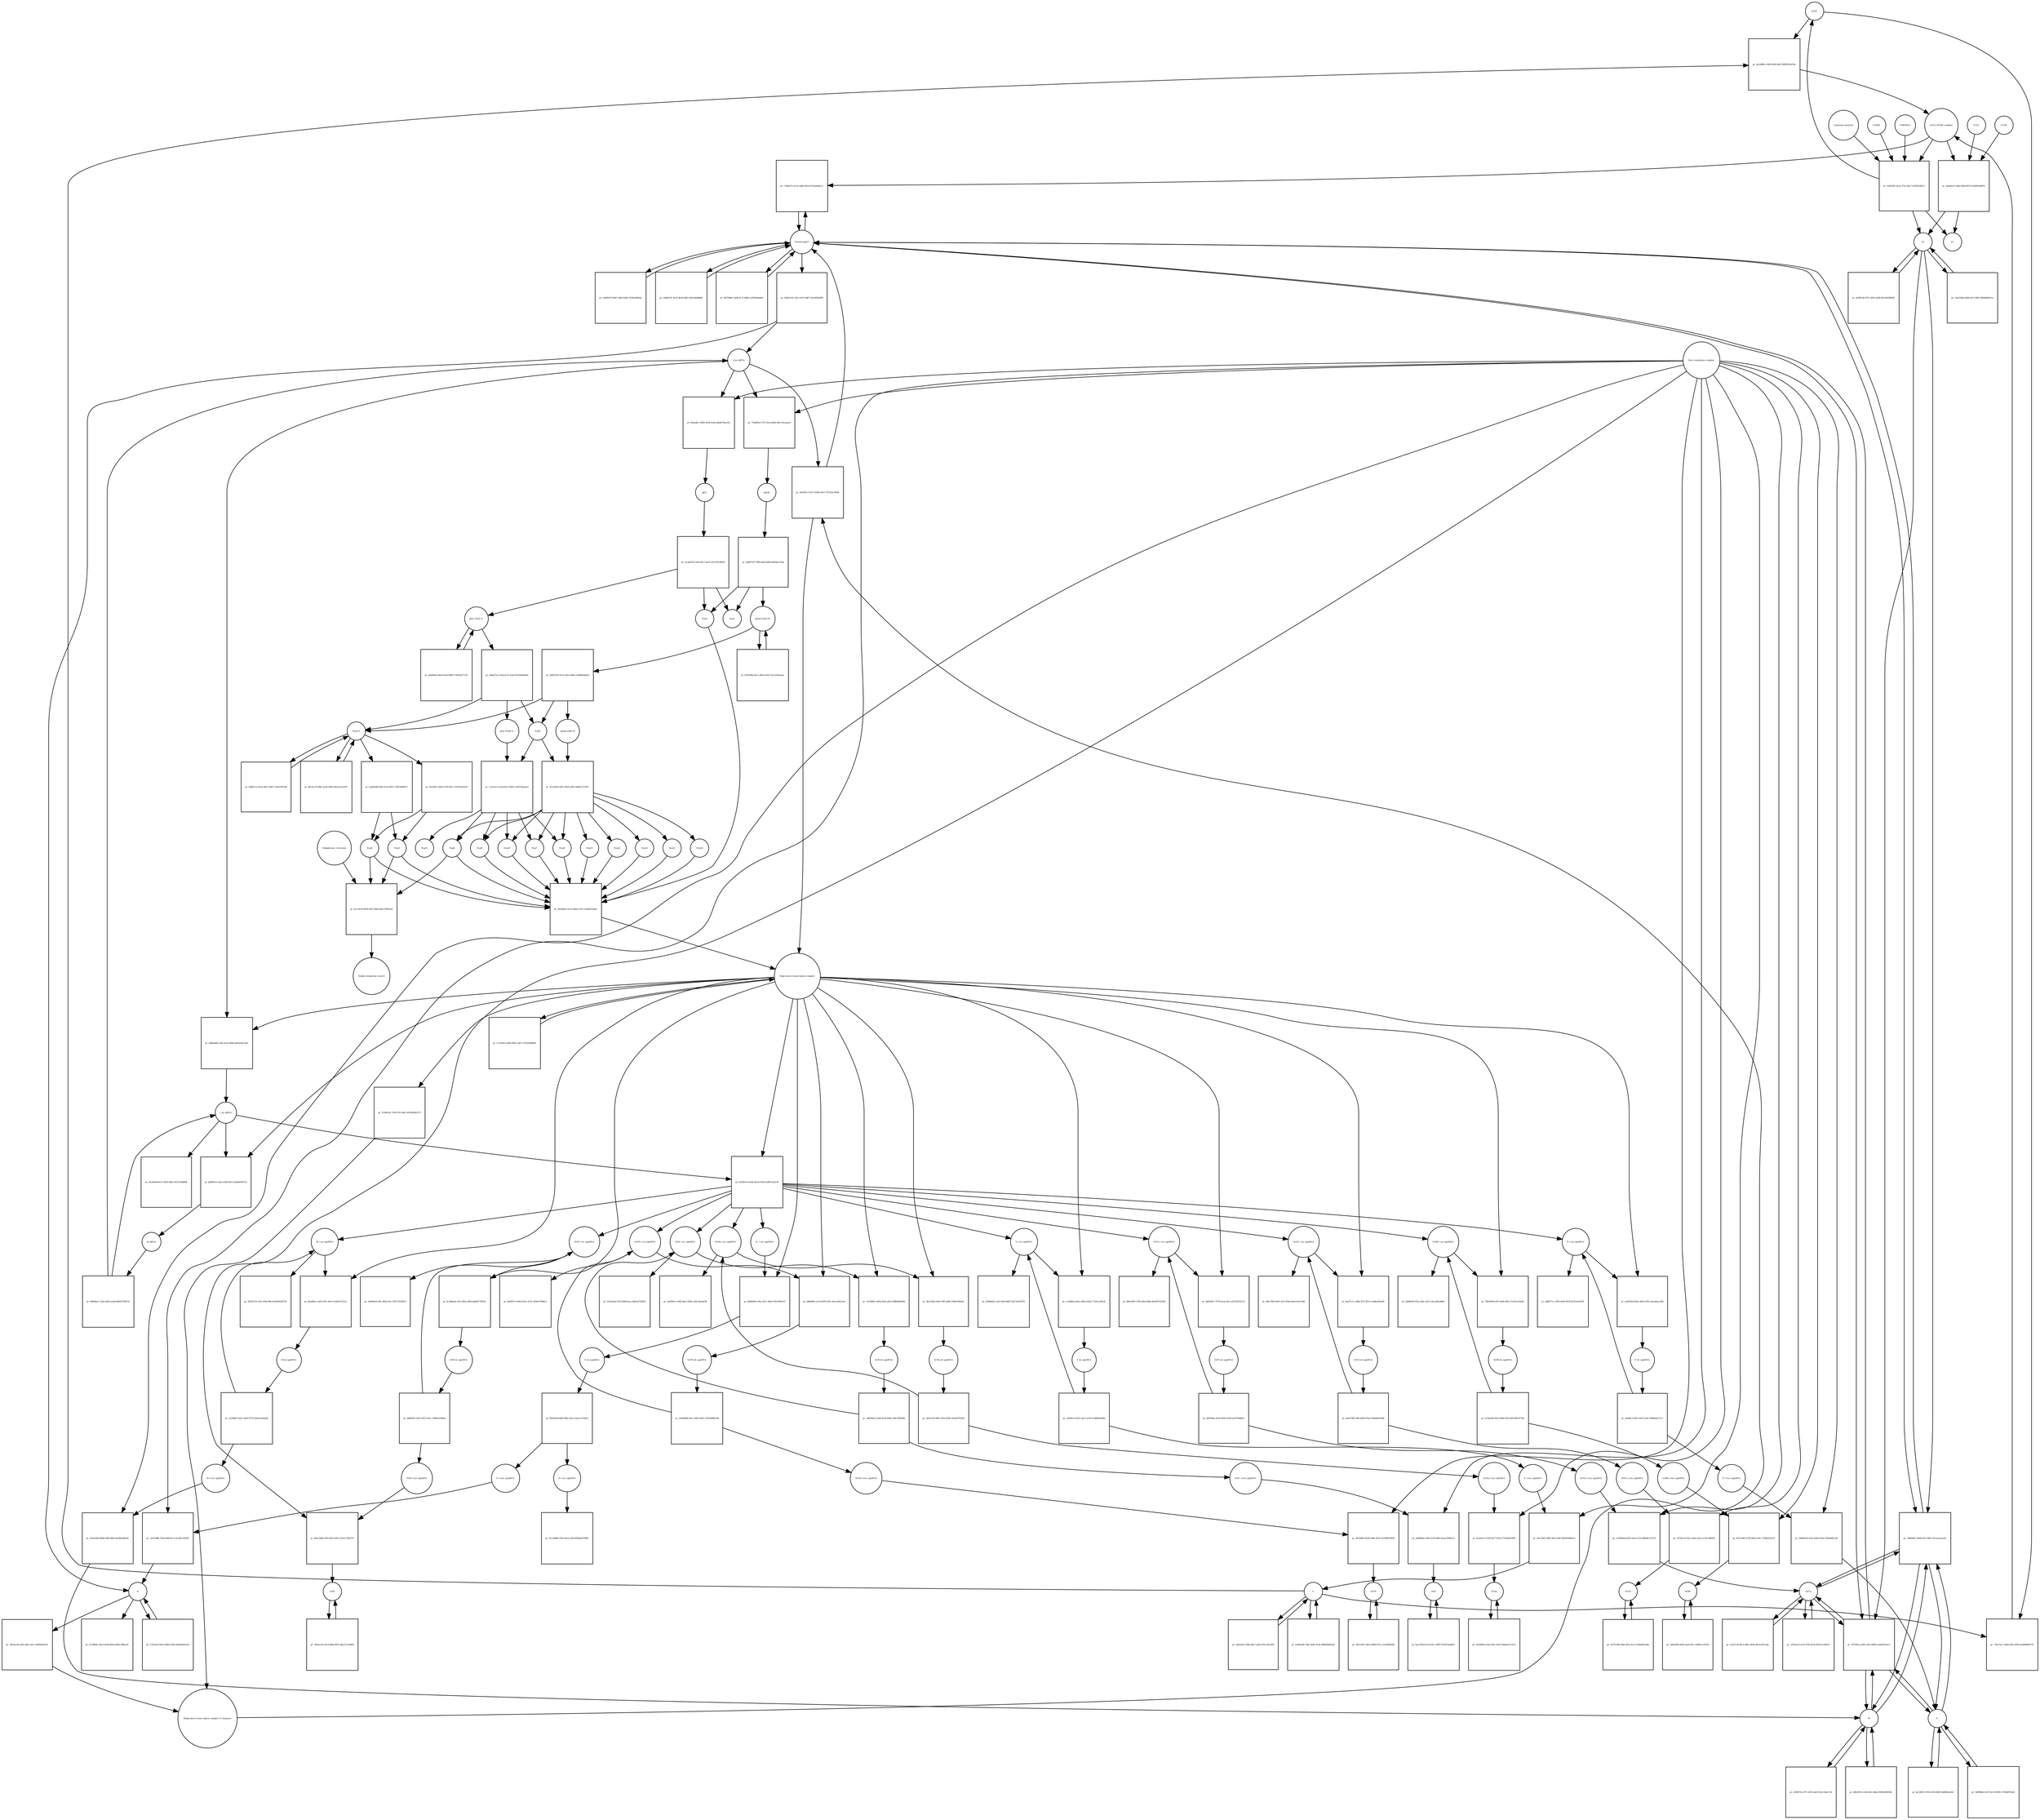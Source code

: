 strict digraph  {
ACE2 [annotation="", bipartite=0, cls=macromolecule, fontsize=4, label=ACE2, shape=circle];
"pr_a4c648bc-e56d-4e90-be62-0fb9051a435a" [annotation="", bipartite=1, cls=process, fontsize=4, label="pr_a4c648bc-e56d-4e90-be62-0fb9051a435a", shape=square];
"ACE2_SPIKE complex" [annotation="", bipartite=0, cls=complex, fontsize=4, label="ACE2_SPIKE complex", shape=circle];
S [annotation=urn_miriam_uniprot_P0DTC2, bipartite=0, cls=macromolecule, fontsize=4, label=S, shape=circle];
Nucleocapsid [annotation="urn_miriam_obo.go_GO%3A0019013", bipartite=0, cls=complex, fontsize=4, label=Nucleocapsid, shape=circle];
"pr_c7bd637e-01ee-44d0-9b34-0332a0edfce1" [annotation="", bipartite=1, cls=process, fontsize=4, label="pr_c7bd637e-01ee-44d0-9b34-0332a0edfce1", shape=square];
"pr_abaaba1f-1dd0-4546-8f39-52308169d878" [annotation="", bipartite=1, cls=process, fontsize=4, label="pr_abaaba1f-1dd0-4546-8f39-52308169d878", shape=square];
S2 [annotation=urn_miriam_interpro_IPR002552, bipartite=0, cls=macromolecule, fontsize=4, label=S2, shape=circle];
CTSB [annotation="", bipartite=0, cls=macromolecule, fontsize=4, label=CTSB, shape=circle];
CTSL [annotation="", bipartite=0, cls=macromolecule, fontsize=4, label=CTSL, shape=circle];
S1 [annotation=urn_miriam_interpro_IPR002551, bipartite=0, cls=macromolecule, fontsize=4, label=S1, shape=circle];
"pr_75ae7ea7-5dbd-4542-9f96-d24d08d00570" [annotation="", bipartite=1, cls=process, fontsize=4, label="pr_75ae7ea7-5dbd-4542-9f96-d24d08d00570", shape=square];
"pr_7d7594c2-a602-44c0-8685-efefd67dcdc5" [annotation="", bipartite=1, cls=process, fontsize=4, label="pr_7d7594c2-a602-44c0-8685-efefd67dcdc5", shape=square];
E [annotation=urn_miriam_uniprot_P0DTC4, bipartite=0, cls=macromolecule, fontsize=4, label=E, shape=circle];
M [annotation=urn_miriam_uniprot_P0DTC5, bipartite=0, cls=macromolecule, fontsize=4, label=M, shape=circle];
Orf7a [annotation=urn_miriam_uniprot_P0DTC7, bipartite=0, cls=macromolecule, fontsize=4, label=Orf7a, shape=circle];
"pr_93bb7c65-105c-4141-8d67-2efcd85fa8f8" [annotation="", bipartite=1, cls=process, fontsize=4, label="pr_93bb7c65-105c-4141-8d67-2efcd85fa8f8", shape=square];
"(+)ss gRNA" [annotation=urn_miriam_refseq_NC_045512, bipartite=0, cls="nucleic acid feature", fontsize=4, label="(+)ss gRNA", shape=circle];
N [annotation=urn_miriam_uniprot_P0DTC9, bipartite=0, cls="macromolecule multimer", fontsize=4, label=N, shape=circle];
"pr_2e8d5473-84d7-4d26-82d0-7af3bc6fb44e" [annotation="", bipartite=1, cls=process, fontsize=4, label="pr_2e8d5473-84d7-4d26-82d0-7af3bc6fb44e", shape=square];
"pr_146ab742-5e55-4b19-bd81-8d3cbde8fddd" [annotation="", bipartite=1, cls=process, fontsize=4, label="pr_146ab742-5e55-4b19-bd81-8d3cbde8fddd", shape=square];
"pr_ec509941-6dc3-4928-8fd4-a844c394bce8" [annotation="", bipartite=1, cls=process, fontsize=4, label="pr_ec509941-6dc3-4928-8fd4-a844c394bce8", shape=square];
"pr_e7fe2dc0-fdc6-49d9-a7b8-da9a8a90023d" [annotation="", bipartite=1, cls=process, fontsize=4, label="pr_e7fe2dc0-fdc6-49d9-a7b8-da9a8a90023d", shape=square];
"N (+)ss sgmRNA" [annotation=urn_miriam_ncbigene_43740575, bipartite=0, cls="nucleic acid feature", fontsize=4, label="N (+)ss sgmRNA", shape=circle];
"pr_51610d8b-763d-4d68-8cc4-ae50fc335b3f" [annotation="", bipartite=1, cls=process, fontsize=4, label="pr_51610d8b-763d-4d68-8cc4-ae50fc335b3f", shape=square];
"Host translation complex" [annotation="urn_miriam_obo.go_GO%3A0070992", bipartite=0, cls=complex, fontsize=4, label="Host translation complex", shape=circle];
"pr_6972048c-3a00-4c72-98bd-c43f5d9a9a89" [annotation="", bipartite=1, cls=process, fontsize=4, label="pr_6972048c-3a00-4c72-98bd-c43f5d9a9a89", shape=square];
"pr_63d55f67-9a1e-47ac-8bc7-fe95f52df5c2" [annotation="", bipartite=1, cls=process, fontsize=4, label="pr_63d55f67-9a1e-47ac-8bc7-fe95f52df5c2", shape=square];
FURIN [annotation="", bipartite=0, cls=macromolecule, fontsize=4, label=FURIN, shape=circle];
TMPRSS2 [annotation="", bipartite=0, cls=macromolecule, fontsize=4, label=TMPRSS2, shape=circle];
"Camostat mesylate" [annotation="urn_miriam_pubchem.compound_2536", bipartite=0, cls="simple chemical", fontsize=4, label="Camostat mesylate", shape=circle];
"pr_e3ea56da-6846-4a72-8f01-8bf4bbf93e1a" [annotation="", bipartite=1, cls=process, fontsize=4, label="pr_e3ea56da-6846-4a72-8f01-8bf4bbf93e1a", shape=square];
"Replication transcription complex_N oligomer" [annotation="", bipartite=0, cls=complex, fontsize=4, label="Replication transcription complex_N oligomer", shape=circle];
"pr_2bd781c5-6137-4d26-9a15-787532e16fd9" [annotation="", bipartite=1, cls=process, fontsize=4, label="pr_2bd781c5-6137-4d26-9a15-787532e16fd9", shape=square];
"Replication transcription complex" [annotation="", bipartite=0, cls=complex, fontsize=4, label="Replication transcription complex", shape=circle];
"pr_74a08467-449d-451f-9b67-92ca2caaca62" [annotation="", bipartite=1, cls=process, fontsize=4, label="pr_74a08467-449d-451f-9b67-92ca2caaca62", shape=square];
"pr_6ef98744-875c-4001-b3d9-82c5b92809f2" [annotation="", bipartite=1, cls=process, fontsize=4, label="pr_6ef98744-875c-4001-b3d9-82c5b92809f2", shape=square];
"pp1a Nsp3-11" [annotation=urn_miriam_uniprot_P0DTC1, bipartite=0, cls=macromolecule, fontsize=4, label="pp1a Nsp3-11", shape=circle];
"pr_eded27a5-232d-4c53-a5be-f0144ef0d5bd" [annotation="", bipartite=1, cls=process, fontsize=4, label="pr_eded27a5-232d-4c53-a5be-f0144ef0d5bd", shape=square];
"pp1a Nsp6-11" [annotation=urn_miriam_uniprot_P0DTC1, bipartite=0, cls=macromolecule, fontsize=4, label="pp1a Nsp6-11", shape=circle];
"Nsp3-4" [annotation="urn_miriam_ncbiprotein_YP_009725299|urn_miriam_ncbiprotein_YP_009725300", bipartite=0, cls=macromolecule, fontsize=4, label="Nsp3-4", shape=circle];
Nsp5 [annotation=urn_miriam_ncbiprotein_YP_009725301, bipartite=0, cls="macromolecule multimer", fontsize=4, label=Nsp5, shape=circle];
"Endoplasmic reticulum" [annotation="urn_miriam_obo.go_GO%3A0005783", bipartite=0, cls=complex, fontsize=4, label="Endoplasmic reticulum", shape=circle];
"pr_dccc927b-8976-4037-8824-d81c10f0f1a6" [annotation="", bipartite=1, cls=process, fontsize=4, label="pr_dccc927b-8976-4037-8824-d81c10f0f1a6", shape=square];
"Double-membrane vesicle" [annotation="urn_miriam_obo.go_GO%3A0039718", bipartite=0, cls=complex, fontsize=4, label="Double-membrane vesicle", shape=circle];
Nsp4 [annotation=urn_miriam_ncbiprotein_YP_009725300, bipartite=0, cls=macromolecule, fontsize=4, label=Nsp4, shape=circle];
Nsp3 [annotation=urn_miriam_ncbiprotein_YP_009725299, bipartite=0, cls=macromolecule, fontsize=4, label=Nsp3, shape=circle];
Nsp6 [annotation=urn_miriam_ncbiprotein_YP_009725302, bipartite=0, cls=macromolecule, fontsize=4, label=Nsp6, shape=circle];
"pr_6ebf9beb-5be6-4256-8480-718d1bb77c58" [annotation="", bipartite=1, cls=process, fontsize=4, label="pr_6ebf9beb-5be6-4256-8480-718d1bb77c58", shape=square];
"pr_b28fe1ce-6ea9-4b27-80d7-12fa07f9220f" [annotation="", bipartite=1, cls=process, fontsize=4, label="pr_b28fe1ce-6ea9-4b27-80d7-12fa07f9220f", shape=square];
"pp1ab Nsp3-16" [annotation=urn_miriam_uniprot_P0DTD1, bipartite=0, cls=macromolecule, fontsize=4, label="pp1ab Nsp3-16", shape=circle];
"pr_f010ed9a-63c1-4d24-a019-7aec218aeaae" [annotation="", bipartite=1, cls=process, fontsize=4, label="pr_f010ed9a-63c1-4d24-a019-7aec218aeaae", shape=square];
"pr_568527b3-4110-4a9c-b460-ec9b60a8ab52" [annotation="", bipartite=1, cls=process, fontsize=4, label="pr_568527b3-4110-4a9c-b460-ec9b60a8ab52", shape=square];
"pp1ab nsp6-16" [annotation=urn_miriam_uniprot_P0DTD1, bipartite=0, cls=macromolecule, fontsize=4, label="pp1ab nsp6-16", shape=circle];
"pr_ef38076c-d77c-4552-adc9-f2ec18afc7a4" [annotation="", bipartite=1, cls=process, fontsize=4, label="pr_ef38076c-d77c-4552-adc9-f2ec18afc7a4", shape=square];
"pr_6a128f31-0f18-4c84-848f-b5b868ecbfef" [annotation="", bipartite=1, cls=process, fontsize=4, label="pr_6a128f31-0f18-4c84-848f-b5b868ecbfef", shape=square];
"pr_0cd61d4b-78d2-4d43-9c2b-6996d5df59a8" [annotation="", bipartite=1, cls=process, fontsize=4, label="pr_0cd61d4b-78d2-4d43-9c2b-6996d5df59a8", shape=square];
"pr_d6fe387e-e1df-442c-be8e-0089c689309e" [annotation="", bipartite=1, cls=process, fontsize=4, label="pr_d6fe387e-e1df-442c-be8e-0089c689309e", shape=square];
"pr_3b9988cd-3a79-4c29-9659-c795dd979afb" [annotation="", bipartite=1, cls=process, fontsize=4, label="pr_3b9988cd-3a79-4c29-9659-c795dd979afb", shape=square];
"pr_e44eb2a1-f06d-4be7-a2ba-f61e21bc2f9f" [annotation="", bipartite=1, cls=process, fontsize=4, label="pr_e44eb2a1-f06d-4be7-a2ba-f61e21bc2f9f", shape=square];
"pr_cfa51c2b-0b23-46bc-9626-68a3c3f5c3be" [annotation="", bipartite=1, cls=process, fontsize=4, label="pr_cfa51c2b-0b23-46bc-9626-68a3c3f5c3be", shape=square];
Orf6 [annotation=urn_miriam_uniprot_P0DTC6, bipartite=0, cls=macromolecule, fontsize=4, label=Orf6, shape=circle];
"pr_bac55954-0c16-40cc-8997-f52287abd8cd" [annotation="", bipartite=1, cls=process, fontsize=4, label="pr_bac55954-0c16-40cc-8997-f52287abd8cd", shape=square];
Orf3a [annotation=urn_miriam_uniprot_P0DTC3, bipartite=0, cls=macromolecule, fontsize=4, label=Orf3a, shape=circle];
"pr_a6358f6e-82d3-435c-90c9-9a6daae7e3c0" [annotation="", bipartite=1, cls=process, fontsize=4, label="pr_a6358f6e-82d3-435c-90c9-9a6daae7e3c0", shape=square];
Orf8 [annotation=urn_miriam_uniprot_P0DTC8, bipartite=0, cls=macromolecule, fontsize=4, label=Orf8, shape=circle];
"pr_304ae310-20c4-468d-887e-dba227e29404" [annotation="", bipartite=1, cls=process, fontsize=4, label="pr_304ae310-20c4-468d-887e-dba227e29404", shape=square];
Orf9b [annotation=urn_miriam_uniprot_P0DTD2, bipartite=0, cls=macromolecule, fontsize=4, label=Orf9b, shape=circle];
"pr_58fa2d04-b0d2-4a50-8fcc-efdb411c6766" [annotation="", bipartite=1, cls=process, fontsize=4, label="pr_58fa2d04-b0d2-4a50-8fcc-efdb411c6766", shape=square];
Orf14 [annotation=urn_miriam_uniprot_P0DTD3, bipartite=0, cls=macromolecule, fontsize=4, label=Orf14, shape=circle];
"pr_e075136b-5dda-45b1-8c1f-c664a8f1fdda" [annotation="", bipartite=1, cls=process, fontsize=4, label="pr_e075136b-5dda-45b1-8c1f-c664a8f1fdda", shape=square];
Orf7b [annotation=urn_miriam_uniprot_P0DTD8, bipartite=0, cls=macromolecule, fontsize=4, label=Orf7b, shape=circle];
"pr_2b67a097-3b52-4988-973e-13e3fbfb3f68" [annotation="", bipartite=1, cls=process, fontsize=4, label="pr_2b67a097-3b52-4988-973e-13e3fbfb3f68", shape=square];
"pr_c47bc4c6-2e19-476f-8ec8-9616c5c0467e" [annotation="", bipartite=1, cls=process, fontsize=4, label="pr_c47bc4c6-2e19-476f-8ec8-9616c5c0467e", shape=square];
"M (+)ss sgmRNA" [annotation="", bipartite=0, cls="nucleic acid feature", fontsize=4, label="M (+)ss sgmRNA", shape=circle];
"pr_0a5e026b-d89b-4994-8f6e-beafbebd616e" [annotation="", bipartite=1, cls=process, fontsize=4, label="pr_0a5e026b-d89b-4994-8f6e-beafbebd616e", shape=square];
"E (+)ss sgmRNA" [annotation="", bipartite=0, cls="nucleic acid feature", fontsize=4, label="E (+)ss sgmRNA", shape=circle];
"pr_34466529-253e-42d4-b14a-51bfd40fecd9" [annotation="", bipartite=1, cls=process, fontsize=4, label="pr_34466529-253e-42d4-b14a-51bfd40fecd9", shape=square];
"S (+)ss sgmRNA" [annotation="", bipartite=0, cls="nucleic acid feature", fontsize=4, label="S (+)ss sgmRNA", shape=circle];
"pr_14e7a801-4f96-4fa5-b3df-490383d9de7a" [annotation="", bipartite=1, cls=process, fontsize=4, label="pr_14e7a801-4f96-4fa5-b3df-490383d9de7a", shape=square];
"Orf7a (+)ss sgmRNA" [annotation="", bipartite=0, cls="nucleic acid feature", fontsize=4, label="Orf7a (+)ss sgmRNA", shape=circle];
"pr_cd786484-bd7b-4cb4-a7a2-b869bc1e5270" [annotation="", bipartite=1, cls=process, fontsize=4, label="pr_cd786484-bd7b-4cb4-a7a2-b869bc1e5270", shape=square];
"Orf6  (+)ss sgmRNA" [annotation="", bipartite=0, cls="nucleic acid feature", fontsize=4, label="Orf6  (+)ss sgmRNA", shape=circle];
"pr_adbd84ae-af9e-415f-bdd5-9caa1290bc32" [annotation="", bipartite=1, cls=process, fontsize=4, label="pr_adbd84ae-af9e-415f-bdd5-9caa1290bc32", shape=square];
"Orf3a (+)ss sgmRNA" [annotation="", bipartite=0, cls="nucleic acid feature", fontsize=4, label="Orf3a (+)ss sgmRNA", shape=circle];
"pr_4cae61c2-f169-43c7-9432-57292e85294f" [annotation="", bipartite=1, cls=process, fontsize=4, label="pr_4cae61c2-f169-43c7-9432-57292e85294f", shape=square];
"Orf8 (+)ss sgmRNA" [annotation="", bipartite=0, cls="nucleic acid feature", fontsize=4, label="Orf8 (+)ss sgmRNA", shape=circle];
"pr_80ac34b8-2f34-4b32-b952-23eac728c674" [annotation="", bipartite=1, cls=process, fontsize=4, label="pr_80ac34b8-2f34-4b32-b952-23eac728c674", shape=square];
"Orf9b (+)ss sgmRNA" [annotation="", bipartite=0, cls="nucleic acid feature", fontsize=4, label="Orf9b (+)ss sgmRNA", shape=circle];
"pr_f0121d85-5239-406a-b18c-7238efa3f123" [annotation="", bipartite=1, cls=process, fontsize=4, label="pr_f0121d85-5239-406a-b18c-7238efa3f123", shape=square];
"Orf14 (+)ss sgmRNA" [annotation="", bipartite=0, cls="nucleic acid feature", fontsize=4, label="Orf14 (+)ss sgmRNA", shape=circle];
"pr_c879ec43-83cc-4afa-aa3a-a135c54ff0dc" [annotation="", bipartite=1, cls=process, fontsize=4, label="pr_c879ec43-83cc-4afa-aa3a-a135c54ff0dc", shape=square];
"Orf7b (+)ss sgmRNA" [annotation="", bipartite=0, cls="nucleic acid feature", fontsize=4, label="Orf7b (+)ss sgmRNA", shape=circle];
"pr_d4c40fb3-6436-4d8a-9c9f-3e258091093b" [annotation="", bipartite=1, cls=process, fontsize=4, label="pr_d4c40fb3-6436-4d8a-9c9f-3e258091093b", shape=square];
"(-)ss gRNA" [annotation=urn_miriam_refseq_NC_045512, bipartite=0, cls="nucleic acid feature", fontsize=4, label="(-)ss gRNA", shape=circle];
"pr_eb14b56d-fe37-4620-84bc-f01227bd840f" [annotation="", bipartite=1, cls=process, fontsize=4, label="pr_eb14b56d-fe37-4620-84bc-f01227bd840f", shape=square];
"pr_3be3ecd2-a93e-4dfc-bafc-25849fa6b76c" [annotation="", bipartite=1, cls=process, fontsize=4, label="pr_3be3ecd2-a93e-4dfc-bafc-25849fa6b76c", shape=square];
"pr_04bbadbb-e3de-4c6e-80b0-4b5fb3ba7420" [annotation="", bipartite=1, cls=process, fontsize=4, label="pr_04bbadbb-e3de-4c6e-80b0-4b5fb3ba7420", shape=square];
"M (-)ss sgmRNA" [annotation=urn_miriam_ncbigene_43740571, bipartite=0, cls="nucleic acid feature", fontsize=4, label="M (-)ss sgmRNA", shape=circle];
"pr_2b539729-7a53-45bf-88cd-05645b2f6759" [annotation="", bipartite=1, cls=process, fontsize=4, label="pr_2b539729-7a53-45bf-88cd-05645b2f6759", shape=square];
"E (-)ss sgmRNA" [annotation=urn_miriam_ncbigene_43740570, bipartite=0, cls="nucleic acid feature", fontsize=4, label="E (-)ss sgmRNA", shape=circle];
"pr_0d9677cc-5560-4ed0-997b-9f147eee852f" [annotation="", bipartite=1, cls=process, fontsize=4, label="pr_0d9677cc-5560-4ed0-997b-9f147eee852f", shape=square];
"S (-)ss sgmRNA" [annotation="", bipartite=0, cls="nucleic acid feature", fontsize=4, label="S (-)ss sgmRNA", shape=circle];
"pr_b398b45d-14e3-41b0-b867-4a572fe93705" [annotation="", bipartite=1, cls=process, fontsize=4, label="pr_b398b45d-14e3-41b0-b867-4a572fe93705", shape=square];
"Orf7a (-)ss sgmRNA" [annotation="", bipartite=0, cls="nucleic acid feature", fontsize=4, label="Orf7a (-)ss sgmRNA", shape=circle];
"pr_8f6ce805-27fb-49a0-b6d0-45e087525f38" [annotation="", bipartite=1, cls=process, fontsize=4, label="pr_8f6ce805-27fb-49a0-b6d0-45e087525f38", shape=square];
"Orf6 (-)ss sgmRNA" [annotation="", bipartite=0, cls="nucleic acid feature", fontsize=4, label="Orf6 (-)ss sgmRNA", shape=circle];
"pr_552a0aed-f259-4368-bacc-df4cb3754925" [annotation="", bipartite=1, cls=process, fontsize=4, label="pr_552a0aed-f259-4368-bacc-df4cb3754925", shape=square];
"Orf3a (-)ss sgmRNA" [annotation="", bipartite=0, cls="nucleic acid feature", fontsize=4, label="Orf3a (-)ss sgmRNA", shape=circle];
"pr_2ad9941c-0369-4bc2-838a-33dc1be6e038" [annotation="", bipartite=1, cls=process, fontsize=4, label="pr_2ad9941c-0369-4bc2-838a-33dc1be6e038", shape=square];
"Orf8 (-)ss sgmRNA" [annotation="", bipartite=0, cls="nucleic acid feature", fontsize=4, label="Orf8 (-)ss sgmRNA", shape=circle];
"pr_2af958e4-5f0c-4826-93cc-ff9175534613" [annotation="", bipartite=1, cls=process, fontsize=4, label="pr_2af958e4-5f0c-4826-93cc-ff9175534613", shape=square];
"Orf9b (-)ss sgmRNA" [annotation="", bipartite=0, cls="nucleic acid feature", fontsize=4, label="Orf9b (-)ss sgmRNA", shape=circle];
"pr_b3fd9e9f-015a-43bc-ab23-3dca28e2968e" [annotation="", bipartite=1, cls=process, fontsize=4, label="pr_b3fd9e9f-015a-43bc-ab23-3dca28e2968e", shape=square];
"Orf14 (-)ss sgmRNA" [annotation="", bipartite=0, cls="nucleic acid feature", fontsize=4, label="Orf14 (-)ss sgmRNA", shape=circle];
"pr_fd4c78b2-8e81-4e7f-954d-b6c61e35c9d0" [annotation="", bipartite=1, cls=process, fontsize=4, label="pr_fd4c78b2-8e81-4e7f-954d-b6c61e35c9d0", shape=square];
"Orf7b (-)ss sgmRNA" [annotation="", bipartite=0, cls="nucleic acid feature", fontsize=4, label="Orf7b (-)ss sgmRNA", shape=circle];
"pr_b02987c3-98c8-47ac-b7d1-4f30c979b4c9" [annotation="", bipartite=1, cls=process, fontsize=4, label="pr_b02987c3-98c8-47ac-b7d1-4f30c979b4c9", shape=square];
"pr_bb496313-2faa-4228-8231-62a40ef5f7e3" [annotation="", bipartite=1, cls=process, fontsize=4, label="pr_bb496313-2faa-4228-8231-62a40ef5f7e3", shape=square];
"ds gRNA" [annotation=urn_miriam_refseq_NC_045512, bipartite=0, cls="nucleic acid feature", fontsize=4, label="ds gRNA", shape=circle];
"pr_d6a409cc-0ef3-497c-b9c9-e395ef7d3115" [annotation="", bipartite=1, cls=process, fontsize=4, label="pr_d6a409cc-0ef3-497c-b9c9-e395ef7d3115", shape=square];
"M ds sgmRNA" [annotation="", bipartite=0, cls="nucleic acid feature", fontsize=4, label="M ds sgmRNA", shape=circle];
"pr_e42932b4-f62e-4d3f-a292-eeacd6accfdd" [annotation="", bipartite=1, cls=process, fontsize=4, label="pr_e42932b4-f62e-4d3f-a292-eeacd6accfdd", shape=square];
"E ds sgmRNA" [annotation="", bipartite=0, cls="nucleic acid feature", fontsize=4, label="E ds sgmRNA", shape=circle];
"pr_cc64462a-b4ce-4b55-b3a9-772efcc0022b" [annotation="", bipartite=1, cls=process, fontsize=4, label="pr_cc64462a-b4ce-4b55-b3a9-772efcc0022b", shape=square];
"S ds sgmRNA" [annotation="", bipartite=0, cls="nucleic acid feature", fontsize=4, label="S ds sgmRNA", shape=circle];
"pr_d66298c7-977b-4c4c-bfc2-d110347f2e7b" [annotation="", bipartite=1, cls=process, fontsize=4, label="pr_d66298c7-977b-4c4c-bfc2-d110347f2e7b", shape=square];
"Orf7a ds sgmRNA" [annotation="", bipartite=0, cls="nucleic acid feature", fontsize=4, label="Orf7a ds sgmRNA", shape=circle];
"pr_7a19899c-4d2b-443a-afb5-f5dfb4948384" [annotation="", bipartite=1, cls=process, fontsize=4, label="pr_7a19899c-4d2b-443a-afb5-f5dfb4948384", shape=square];
"Orf6 ds sgmRNA" [annotation="", bipartite=0, cls="nucleic acid feature", fontsize=4, label="Orf6 ds sgmRNA", shape=circle];
"pr_9b5142b2-b4a5-4fff-a096-5596cfd56d1c" [annotation="", bipartite=1, cls=process, fontsize=4, label="pr_9b5142b2-b4a5-4fff-a096-5596cfd56d1c", shape=square];
"Orf3a ds sgmRNA" [annotation="", bipartite=0, cls="nucleic acid feature", fontsize=4, label="Orf3a ds sgmRNA", shape=circle];
"pr_bc34be6b-c051-482a-88e9-bbd0677bf34c" [annotation="", bipartite=1, cls=process, fontsize=4, label="pr_bc34be6b-c051-482a-88e9-bbd0677bf34c", shape=square];
"Orf8 ds sgmRNA" [annotation="", bipartite=0, cls="nucleic acid feature", fontsize=4, label="Orf8 ds sgmRNA", shape=circle];
"pr_7902d549-ef01-40eb-8423-7e267a165af6" [annotation="", bipartite=1, cls=process, fontsize=4, label="pr_7902d549-ef01-40eb-8423-7e267a165af6", shape=square];
"Orf9b ds sgmRNA" [annotation="", bipartite=0, cls="nucleic acid feature", fontsize=4, label="Orf9b ds sgmRNA", shape=circle];
"pr_4ea57c1c-c884-47f1-8f7a-ce0d6e29e434" [annotation="", bipartite=1, cls=process, fontsize=4, label="pr_4ea57c1c-c884-47f1-8f7a-ce0d6e29e434", shape=square];
"Orf14 ds sgmRNA" [annotation="", bipartite=0, cls="nucleic acid feature", fontsize=4, label="Orf14 ds sgmRNA", shape=circle];
"pr_68bf89fa-a119-4d78-b10c-a61cebf2c43e" [annotation="", bipartite=1, cls=process, fontsize=4, label="pr_68bf89fa-a119-4d78-b10c-a61cebf2c43e", shape=square];
"Orf7b ds sgmRNA" [annotation="", bipartite=0, cls="nucleic acid feature", fontsize=4, label="Orf7b ds sgmRNA", shape=circle];
"pr_68698ae1-1da0-4d03-aa4d-fd465079927d" [annotation="", bipartite=1, cls=process, fontsize=4, label="pr_68698ae1-1da0-4d03-aa4d-fd465079927d", shape=square];
"pr_ce569b57-b5e7-402f-8770-22dc3a160a00" [annotation="", bipartite=1, cls=process, fontsize=4, label="pr_ce569b57-b5e7-402f-8770-22dc3a160a00", shape=square];
"pr_2fa0ffc3-0611-41f5-ae91-94909a6c711c" [annotation="", bipartite=1, cls=process, fontsize=4, label="pr_2fa0ffc3-0611-41f5-ae91-94909a6c711c", shape=square];
"pr_25d3fa7e-b215-4a31-b7e6-5cdbfb9a82fb" [annotation="", bipartite=1, cls=process, fontsize=4, label="pr_25d3fa7e-b215-4a31-b7e6-5cdbfb9a82fb", shape=square];
"pr_94f769ee-dc28-4920-9cdf-fe20379bfd1e" [annotation="", bipartite=1, cls=process, fontsize=4, label="pr_94f769ee-dc28-4920-9cdf-fe20379bfd1e", shape=square];
"pr_34820263-c0ab-4a34-8366-344cf7bf5f8d" [annotation="", bipartite=1, cls=process, fontsize=4, label="pr_34820263-c0ab-4a34-8366-344cf7bf5f8d", shape=square];
"pr_5d12a703-4f01-410e-bf38-7fed5d72b303" [annotation="", bipartite=1, cls=process, fontsize=4, label="pr_5d12a703-4f01-410e-bf38-7fed5d72b303", shape=square];
"pr_5ddf2f91-54d7-4972-93ec-79982cb38fab" [annotation="", bipartite=1, cls=process, fontsize=4, label="pr_5ddf2f91-54d7-4972-93ec-79982cb38fab", shape=square];
"pr_e72da3db-90cf-49d0-95c8-4451665377b4" [annotation="", bipartite=1, cls=process, fontsize=4, label="pr_e72da3db-90cf-49d0-95c8-4451665377b4", shape=square];
"pr_6a927df0-1df4-4930-87a4-29a9a661fd6b" [annotation="", bipartite=1, cls=process, fontsize=4, label="pr_6a927df0-1df4-4930-87a4-29a9a661fd6b", shape=square];
"pr_25dd5bb8-61ec-4491-bb35-74525090b198" [annotation="", bipartite=1, cls=process, fontsize=4, label="pr_25dd5bb8-61ec-4491-bb35-74525090b198", shape=square];
"N  (-)ss sgmRNA" [annotation=urn_miriam_ncbigene_43740575, bipartite=0, cls="nucleic acid feature", fontsize=4, label="N  (-)ss sgmRNA", shape=circle];
"pr_b684bf2b-c60c-4311-94e0-243cf9f6cf57" [annotation="", bipartite=1, cls=process, fontsize=4, label="pr_b684bf2b-c60c-4311-94e0-243cf9f6cf57", shape=square];
"N ds sgmRNA" [annotation="", bipartite=0, cls="nucleic acid feature", fontsize=4, label="N ds sgmRNA", shape=circle];
"pr_863822fd-6bf0-482e-9a51-ebec21155fa2" [annotation="", bipartite=1, cls=process, fontsize=4, label="pr_863822fd-6bf0-482e-9a51-ebec21155fa2", shape=square];
"N (-)ss sgmRNA" [annotation="", bipartite=0, cls="nucleic acid feature", fontsize=4, label="N (-)ss sgmRNA", shape=circle];
pp1ab [annotation=urn_miriam_uniprot_P0DTD1, bipartite=0, cls=macromolecule, fontsize=4, label=pp1ab, shape=circle];
"pr_d4d07d7f-7989-4d2d-bfd8-0affaba2744a" [annotation="", bipartite=1, cls=process, fontsize=4, label="pr_d4d07d7f-7989-4d2d-bfd8-0affaba2744a", shape=square];
Nsp2 [annotation=urn_miriam_ncbiprotein_YP_009725298, bipartite=0, cls=macromolecule, fontsize=4, label=Nsp2, shape=circle];
Nsp1 [annotation=urn_miriam_ncbiprotein_YP_009725297, bipartite=0, cls=macromolecule, fontsize=4, label=Nsp1, shape=circle];
pp1a [annotation=urn_miriam_uniprot_P0DTC1, bipartite=0, cls=macromolecule, fontsize=4, label=pp1a, shape=circle];
"pr_bc4a8194-1b54-44c7-ba52-252278c4d42d" [annotation="", bipartite=1, cls=process, fontsize=4, label="pr_bc4a8194-1b54-44c7-ba52-252278c4d42d", shape=square];
"pr_6bcfac35-99bc-4e36-8180-d42212e22597" [annotation="", bipartite=1, cls=process, fontsize=4, label="pr_6bcfac35-99bc-4e36-8180-d42212e22597", shape=square];
"pr_e2a85568-92bf-4143-8915-745b7086f3c7" [annotation="", bipartite=1, cls=process, fontsize=4, label="pr_e2a85568-92bf-4143-8915-745b7086f3c7", shape=square];
"pr_f01d1f2c-6d2f-4759-93e1-57475e625e87" [annotation="", bipartite=1, cls=process, fontsize=4, label="pr_f01d1f2c-6d2f-4759-93e1-57475e625e87", shape=square];
"pr_1c2e51ce-4c44-4217-8459-c63972baaee5" [annotation="", bipartite=1, cls=process, fontsize=4, label="pr_1c2e51ce-4c44-4217-8459-c63972baaee5", shape=square];
Nsp7 [annotation=urn_miriam_ncbiprotein_YP_009725303, bipartite=0, cls=macromolecule, fontsize=4, label=Nsp7, shape=circle];
Nsp8 [annotation=urn_miriam_ncbiprotein_YP_009725304, bipartite=0, cls=macromolecule, fontsize=4, label=Nsp8, shape=circle];
Nsp9 [annotation=urn_miriam_ncbiprotein_YP_009725305, bipartite=0, cls=macromolecule, fontsize=4, label=Nsp9, shape=circle];
Nsp10 [annotation=urn_miriam_ncbiprotein_YP_009725306, bipartite=0, cls=macromolecule, fontsize=4, label=Nsp10, shape=circle];
Nsp11 [annotation=urn_miriam_ncbiprotein_YP_009725312, bipartite=0, cls=macromolecule, fontsize=4, label=Nsp11, shape=circle];
"pr_911a9d7b-6fd1-4924-a583-5498e7a71497" [annotation="", bipartite=1, cls=process, fontsize=4, label="pr_911a9d7b-6fd1-4924-a583-5498e7a71497", shape=square];
Nsp13 [annotation=urn_miriam_ncbiprotein_YP_009725308, bipartite=0, cls=macromolecule, fontsize=4, label=Nsp13, shape=circle];
Nsp12 [annotation=urn_miriam_ncbiprotein_YP_009725307, bipartite=0, cls=macromolecule, fontsize=4, label=Nsp12, shape=circle];
Nsp16 [annotation=urn_miriam_ncbiprotein_YP_009725311, bipartite=0, cls=macromolecule, fontsize=4, label=Nsp16, shape=circle];
Nsp15 [annotation=urn_miriam_ncbiprotein_YP_009725310, bipartite=0, cls=macromolecule, fontsize=4, label=Nsp15, shape=circle];
Nsp14 [annotation=urn_miriam_ncbiprotein_YP_009725309, bipartite=0, cls=macromolecule, fontsize=4, label=Nsp14, shape=circle];
"pr_36166b13-6cc0-4fdb-a378-c25ab851a005" [annotation="", bipartite=1, cls=process, fontsize=4, label="pr_36166b13-6cc0-4fdb-a378-c25ab851a005", shape=square];
"pr_83eadfa1-985b-4558-9cbb-44ad07dea192" [annotation="", bipartite=1, cls=process, fontsize=4, label="pr_83eadfa1-985b-4558-9cbb-44ad07dea192", shape=square];
"pr_72048f5a-5707-41af-b83d-48ce70caaae4" [annotation="", bipartite=1, cls=process, fontsize=4, label="pr_72048f5a-5707-41af-b83d-48ce70caaae4", shape=square];
"pr_91c3d98b-3305-44ca-b256-863b0eb70fb8" [annotation="", bipartite=1, cls=process, fontsize=4, label="pr_91c3d98b-3305-44ca-b256-863b0eb70fb8", shape=square];
"pr_e714e913-be6b-4901-a4b7-c47d228d8f08" [annotation="", bipartite=1, cls=process, fontsize=4, label="pr_e714e913-be6b-4901-a4b7-c47d228d8f08", shape=square];
"pr_51fd61ed-71f9-4791-b061-d61645b0c973" [annotation="", bipartite=1, cls=process, fontsize=4, label="pr_51fd61ed-71f9-4791-b061-d61645b0c973", shape=square];
"pr_b350b7e5-be6e-43e4-9744-6c8f47a24239" [annotation="", bipartite=1, cls=process, fontsize=4, label="pr_b350b7e5-be6e-43e4-9744-6c8f47a24239", shape=square];
ACE2 -> "pr_a4c648bc-e56d-4e90-be62-0fb9051a435a"  [annotation="", interaction_type=consumption];
ACE2 -> "pr_75ae7ea7-5dbd-4542-9f96-d24d08d00570"  [annotation="", interaction_type=consumption];
"pr_a4c648bc-e56d-4e90-be62-0fb9051a435a" -> "ACE2_SPIKE complex"  [annotation="", interaction_type=production];
"ACE2_SPIKE complex" -> "pr_c7bd637e-01ee-44d0-9b34-0332a0edfce1"  [annotation="urn_miriam_pubmed_32142651|urn_miriam_pubmed_32094589|urn_miriam_taxonomy_2697049", interaction_type=stimulation];
"ACE2_SPIKE complex" -> "pr_abaaba1f-1dd0-4546-8f39-52308169d878"  [annotation="", interaction_type=consumption];
"ACE2_SPIKE complex" -> "pr_63d55f67-9a1e-47ac-8bc7-fe95f52df5c2"  [annotation="", interaction_type=consumption];
S -> "pr_a4c648bc-e56d-4e90-be62-0fb9051a435a"  [annotation="", interaction_type=consumption];
S -> "pr_75ae7ea7-5dbd-4542-9f96-d24d08d00570"  [annotation="", interaction_type=consumption];
S -> "pr_0cd61d4b-78d2-4d43-9c2b-6996d5df59a8"  [annotation="", interaction_type=consumption];
S -> "pr_e44eb2a1-f06d-4be7-a2ba-f61e21bc2f9f"  [annotation="", interaction_type=consumption];
Nucleocapsid -> "pr_c7bd637e-01ee-44d0-9b34-0332a0edfce1"  [annotation="", interaction_type=consumption];
Nucleocapsid -> "pr_7d7594c2-a602-44c0-8685-efefd67dcdc5"  [annotation="", interaction_type=consumption];
Nucleocapsid -> "pr_93bb7c65-105c-4141-8d67-2efcd85fa8f8"  [annotation="", interaction_type=consumption];
Nucleocapsid -> "pr_2e8d5473-84d7-4d26-82d0-7af3bc6fb44e"  [annotation="", interaction_type=consumption];
Nucleocapsid -> "pr_146ab742-5e55-4b19-bd81-8d3cbde8fddd"  [annotation="", interaction_type=consumption];
Nucleocapsid -> "pr_6972048c-3a00-4c72-98bd-c43f5d9a9a89"  [annotation="", interaction_type=consumption];
Nucleocapsid -> "pr_74a08467-449d-451f-9b67-92ca2caaca62"  [annotation="", interaction_type=consumption];
"pr_c7bd637e-01ee-44d0-9b34-0332a0edfce1" -> Nucleocapsid  [annotation="", interaction_type=production];
"pr_abaaba1f-1dd0-4546-8f39-52308169d878" -> S2  [annotation="", interaction_type=production];
"pr_abaaba1f-1dd0-4546-8f39-52308169d878" -> S1  [annotation="", interaction_type=production];
S2 -> "pr_7d7594c2-a602-44c0-8685-efefd67dcdc5"  [annotation="urn_miriam_pubmed_32142651|urn_miriam_pubmed_32094589|urn_miriam_pubmed_32047258|urn_miriam_taxonomy_2697049", interaction_type=stimulation];
S2 -> "pr_e3ea56da-6846-4a72-8f01-8bf4bbf93e1a"  [annotation="", interaction_type=consumption];
S2 -> "pr_74a08467-449d-451f-9b67-92ca2caaca62"  [annotation="urn_miriam_pubmed_32142651|urn_miriam_pubmed_32047258|urn_miriam_taxonomy_2697049", interaction_type=stimulation];
S2 -> "pr_6ef98744-875c-4001-b3d9-82c5b92809f2"  [annotation="", interaction_type=consumption];
CTSB -> "pr_abaaba1f-1dd0-4546-8f39-52308169d878"  [annotation="urn_miriam_pubmed_32142651|urn_miriam_taxonomy_2697049", interaction_type=catalysis];
CTSL -> "pr_abaaba1f-1dd0-4546-8f39-52308169d878"  [annotation="urn_miriam_pubmed_32142651|urn_miriam_taxonomy_2697049", interaction_type=catalysis];
"pr_75ae7ea7-5dbd-4542-9f96-d24d08d00570" -> "ACE2_SPIKE complex"  [annotation="", interaction_type=production];
"pr_7d7594c2-a602-44c0-8685-efefd67dcdc5" -> Nucleocapsid  [annotation="", interaction_type=production];
"pr_7d7594c2-a602-44c0-8685-efefd67dcdc5" -> E  [annotation="", interaction_type=production];
"pr_7d7594c2-a602-44c0-8685-efefd67dcdc5" -> M  [annotation="", interaction_type=production];
"pr_7d7594c2-a602-44c0-8685-efefd67dcdc5" -> Orf7a  [annotation="", interaction_type=production];
E -> "pr_7d7594c2-a602-44c0-8685-efefd67dcdc5"  [annotation="", interaction_type=consumption];
E -> "pr_74a08467-449d-451f-9b67-92ca2caaca62"  [annotation="", interaction_type=consumption];
E -> "pr_6a128f31-0f18-4c84-848f-b5b868ecbfef"  [annotation="", interaction_type=consumption];
E -> "pr_3b9988cd-3a79-4c29-9659-c795dd979afb"  [annotation="", interaction_type=consumption];
M -> "pr_7d7594c2-a602-44c0-8685-efefd67dcdc5"  [annotation="", interaction_type=consumption];
M -> "pr_74a08467-449d-451f-9b67-92ca2caaca62"  [annotation="", interaction_type=consumption];
M -> "pr_ef38076c-d77c-4552-adc9-f2ec18afc7a4"  [annotation="", interaction_type=consumption];
M -> "pr_d6fe387e-e1df-442c-be8e-0089c689309e"  [annotation="", interaction_type=consumption];
Orf7a -> "pr_7d7594c2-a602-44c0-8685-efefd67dcdc5"  [annotation="", interaction_type=consumption];
Orf7a -> "pr_74a08467-449d-451f-9b67-92ca2caaca62"  [annotation="", interaction_type=consumption];
Orf7a -> "pr_cfa51c2b-0b23-46bc-9626-68a3c3f5c3be"  [annotation="", interaction_type=consumption];
Orf7a -> "pr_c47bc4c6-2e19-476f-8ec8-9616c5c0467e"  [annotation="", interaction_type=consumption];
"pr_93bb7c65-105c-4141-8d67-2efcd85fa8f8" -> "(+)ss gRNA"  [annotation="", interaction_type=production];
"pr_93bb7c65-105c-4141-8d67-2efcd85fa8f8" -> N  [annotation="", interaction_type=production];
"(+)ss gRNA" -> "pr_2bd781c5-6137-4d26-9a15-787532e16fd9"  [annotation="", interaction_type=consumption];
"(+)ss gRNA" -> "pr_04bbadbb-e3de-4c6e-80b0-4b5fb3ba7420"  [annotation="", interaction_type=consumption];
"(+)ss gRNA" -> "pr_83eadfa1-985b-4558-9cbb-44ad07dea192"  [annotation="", interaction_type=consumption];
"(+)ss gRNA" -> "pr_72048f5a-5707-41af-b83d-48ce70caaae4"  [annotation="", interaction_type=consumption];
N -> "pr_ec509941-6dc3-4928-8fd4-a844c394bce8"  [annotation="", interaction_type=consumption];
N -> "pr_e7fe2dc0-fdc6-49d9-a7b8-da9a8a90023d"  [annotation="", interaction_type=consumption];
N -> "pr_3be3ecd2-a93e-4dfc-bafc-25849fa6b76c"  [annotation="", interaction_type=consumption];
"pr_2e8d5473-84d7-4d26-82d0-7af3bc6fb44e" -> Nucleocapsid  [annotation="", interaction_type=production];
"pr_146ab742-5e55-4b19-bd81-8d3cbde8fddd" -> Nucleocapsid  [annotation="", interaction_type=production];
"pr_e7fe2dc0-fdc6-49d9-a7b8-da9a8a90023d" -> N  [annotation="", interaction_type=production];
"N (+)ss sgmRNA" -> "pr_51610d8b-763d-4d68-8cc4-ae50fc335b3f"  [annotation="", interaction_type=consumption];
"pr_51610d8b-763d-4d68-8cc4-ae50fc335b3f" -> N  [annotation="", interaction_type=production];
"Host translation complex" -> "pr_51610d8b-763d-4d68-8cc4-ae50fc335b3f"  [annotation="", interaction_type="necessary stimulation"];
"Host translation complex" -> "pr_0a5e026b-d89b-4994-8f6e-beafbebd616e"  [annotation="urn_miriam_pubmed_31226023|urn_miriam_pubmed_27712623", interaction_type="necessary stimulation"];
"Host translation complex" -> "pr_34466529-253e-42d4-b14a-51bfd40fecd9"  [annotation="urn_miriam_pubmed_31226023|urn_miriam_pubmed_27712623", interaction_type="necessary stimulation"];
"Host translation complex" -> "pr_14e7a801-4f96-4fa5-b3df-490383d9de7a"  [annotation="urn_miriam_pubmed_31226023|urn_miriam_pubmed_27712623", interaction_type="necessary stimulation"];
"Host translation complex" -> "pr_cd786484-bd7b-4cb4-a7a2-b869bc1e5270"  [annotation="urn_miriam_pubmed_31226023|urn_miriam_pubmed_27712623", interaction_type="necessary stimulation"];
"Host translation complex" -> "pr_adbd84ae-af9e-415f-bdd5-9caa1290bc32"  [annotation="urn_miriam_pubmed_31226023|urn_miriam_pubmed_27712623", interaction_type="necessary stimulation"];
"Host translation complex" -> "pr_4cae61c2-f169-43c7-9432-57292e85294f"  [annotation="urn_miriam_pubmed_31226023|urn_miriam_pubmed_27712623", interaction_type="necessary stimulation"];
"Host translation complex" -> "pr_80ac34b8-2f34-4b32-b952-23eac728c674"  [annotation="urn_miriam_pubmed_31226023|urn_miriam_pubmed_27712623", interaction_type="necessary stimulation"];
"Host translation complex" -> "pr_f0121d85-5239-406a-b18c-7238efa3f123"  [annotation="urn_miriam_pubmed_31226023|urn_miriam_pubmed_27712623", interaction_type="necessary stimulation"];
"Host translation complex" -> "pr_c879ec43-83cc-4afa-aa3a-a135c54ff0dc"  [annotation="urn_miriam_pubmed_31226023|urn_miriam_pubmed_27712623", interaction_type="necessary stimulation"];
"Host translation complex" -> "pr_d4c40fb3-6436-4d8a-9c9f-3e258091093b"  [annotation="urn_miriam_pubmed_31226023|urn_miriam_pubmed_27712623", interaction_type="necessary stimulation"];
"Host translation complex" -> "pr_83eadfa1-985b-4558-9cbb-44ad07dea192"  [annotation="urn_miriam_pubmed_31226023|urn_miriam_pubmed_27712623", interaction_type="necessary stimulation"];
"Host translation complex" -> "pr_72048f5a-5707-41af-b83d-48ce70caaae4"  [annotation="urn_miriam_pubmed_31226023|urn_miriam_pubmed_27712623", interaction_type="necessary stimulation"];
"pr_6972048c-3a00-4c72-98bd-c43f5d9a9a89" -> Nucleocapsid  [annotation="", interaction_type=production];
"pr_63d55f67-9a1e-47ac-8bc7-fe95f52df5c2" -> S2  [annotation="", interaction_type=production];
"pr_63d55f67-9a1e-47ac-8bc7-fe95f52df5c2" -> ACE2  [annotation="", interaction_type=production];
"pr_63d55f67-9a1e-47ac-8bc7-fe95f52df5c2" -> S1  [annotation="", interaction_type=production];
FURIN -> "pr_63d55f67-9a1e-47ac-8bc7-fe95f52df5c2"  [annotation="urn_miriam_pubmed_32142651|urn_miriam_pubmed_32362314|urn_miriam_taxonomy_2697049", interaction_type=catalysis];
TMPRSS2 -> "pr_63d55f67-9a1e-47ac-8bc7-fe95f52df5c2"  [annotation="urn_miriam_pubmed_32142651|urn_miriam_pubmed_32362314|urn_miriam_taxonomy_2697049", interaction_type=catalysis];
"Camostat mesylate" -> "pr_63d55f67-9a1e-47ac-8bc7-fe95f52df5c2"  [annotation="urn_miriam_pubmed_32142651|urn_miriam_pubmed_32362314|urn_miriam_taxonomy_2697049", interaction_type=inhibition];
"pr_e3ea56da-6846-4a72-8f01-8bf4bbf93e1a" -> S2  [annotation="", interaction_type=production];
"Replication transcription complex_N oligomer" -> "pr_2bd781c5-6137-4d26-9a15-787532e16fd9"  [annotation="", interaction_type=consumption];
"pr_2bd781c5-6137-4d26-9a15-787532e16fd9" -> Nucleocapsid  [annotation="", interaction_type=production];
"pr_2bd781c5-6137-4d26-9a15-787532e16fd9" -> "Replication transcription complex"  [annotation="", interaction_type=production];
"Replication transcription complex" -> "pr_04bbadbb-e3de-4c6e-80b0-4b5fb3ba7420"  [annotation="urn_miriam_pubmed_22438542|urn_miriam_taxonomy_11142", interaction_type="necessary stimulation"];
"Replication transcription complex" -> "pr_bb496313-2faa-4228-8231-62a40ef5f7e3"  [annotation="urn_miriam_pubmed_22438542|urn_miriam_taxonomy_11142", interaction_type="necessary stimulation"];
"Replication transcription complex" -> "pr_d6a409cc-0ef3-497c-b9c9-e395ef7d3115"  [annotation="urn_miriam_pubmed_22438542|urn_miriam_taxonomy_11142", interaction_type="necessary stimulation"];
"Replication transcription complex" -> "pr_e42932b4-f62e-4d3f-a292-eeacd6accfdd"  [annotation="urn_miriam_pubmed_22438542|urn_miriam_pubmed_11142", interaction_type="necessary stimulation"];
"Replication transcription complex" -> "pr_cc64462a-b4ce-4b55-b3a9-772efcc0022b"  [annotation="urn_miriam_pubmed_22438542|urn_miriam_pubmed_11142", interaction_type="necessary stimulation"];
"Replication transcription complex" -> "pr_d66298c7-977b-4c4c-bfc2-d110347f2e7b"  [annotation="urn_miriam_pubmed_22438542|urn_miriam_taxonomy_11142", interaction_type="necessary stimulation"];
"Replication transcription complex" -> "pr_7a19899c-4d2b-443a-afb5-f5dfb4948384"  [annotation="urn_miriam_pubmed_22438542|urn_miriam_taxonomy_11142", interaction_type="necessary stimulation"];
"Replication transcription complex" -> "pr_9b5142b2-b4a5-4fff-a096-5596cfd56d1c"  [annotation="urn_miriam_pubmed_22438542|urn_miriam_taxonomy_11142", interaction_type="necessary stimulation"];
"Replication transcription complex" -> "pr_bc34be6b-c051-482a-88e9-bbd0677bf34c"  [annotation="urn_miriam_pubmed_22438542|urn_miriam_taxonomy_11142", interaction_type="necessary stimulation"];
"Replication transcription complex" -> "pr_7902d549-ef01-40eb-8423-7e267a165af6"  [annotation="urn_miriam_pubmed_22438542|urn_miriam_taxonomy_11142", interaction_type="necessary stimulation"];
"Replication transcription complex" -> "pr_4ea57c1c-c884-47f1-8f7a-ce0d6e29e434"  [annotation="urn_miriam_pubmed_22438542|urn_miriam_taxonomy_11142", interaction_type="necessary stimulation"];
"Replication transcription complex" -> "pr_68bf89fa-a119-4d78-b10c-a61cebf2c43e"  [annotation="urn_miriam_pubmed_22438542|urn_miriam_taxonomy_11142", interaction_type="necessary stimulation"];
"Replication transcription complex" -> "pr_b684bf2b-c60c-4311-94e0-243cf9f6cf57"  [annotation="urn_miriam_pubmed_22438542|urn_miriam_taxonomy_11142", interaction_type="necessary stimulation"];
"Replication transcription complex" -> "pr_e714e913-be6b-4901-a4b7-c47d228d8f08"  [annotation="", interaction_type=consumption];
"Replication transcription complex" -> "pr_51fd61ed-71f9-4791-b061-d61645b0c973"  [annotation="", interaction_type=consumption];
"Replication transcription complex" -> "pr_b350b7e5-be6e-43e4-9744-6c8f47a24239"  [annotation="urn_miriam_pubmed_8830530|urn_miriam_taxonomy_1138", interaction_type="necessary stimulation"];
"pr_74a08467-449d-451f-9b67-92ca2caaca62" -> Nucleocapsid  [annotation="", interaction_type=production];
"pr_74a08467-449d-451f-9b67-92ca2caaca62" -> Orf7a  [annotation="", interaction_type=production];
"pr_74a08467-449d-451f-9b67-92ca2caaca62" -> E  [annotation="", interaction_type=production];
"pr_74a08467-449d-451f-9b67-92ca2caaca62" -> M  [annotation="", interaction_type=production];
"pr_6ef98744-875c-4001-b3d9-82c5b92809f2" -> S2  [annotation="", interaction_type=production];
"pp1a Nsp3-11" -> "pr_eded27a5-232d-4c53-a5be-f0144ef0d5bd"  [annotation="urn_miriam_pubmed_21203998|urn_miriam_taxonomy_228407|urn_miriam_pubmed_15564471|urn_miriam_taxonomy_228330", interaction_type=catalysis];
"pp1a Nsp3-11" -> "pr_6ebf9beb-5be6-4256-8480-718d1bb77c58"  [annotation="", interaction_type=consumption];
"pr_eded27a5-232d-4c53-a5be-f0144ef0d5bd" -> "pp1a Nsp6-11"  [annotation="", interaction_type=production];
"pr_eded27a5-232d-4c53-a5be-f0144ef0d5bd" -> "Nsp3-4"  [annotation="", interaction_type=production];
"pr_eded27a5-232d-4c53-a5be-f0144ef0d5bd" -> Nsp5  [annotation="", interaction_type=production];
"pp1a Nsp6-11" -> "pr_1c2e51ce-4c44-4217-8459-c63972baaee5"  [annotation="", interaction_type=consumption];
"Nsp3-4" -> "pr_b28fe1ce-6ea9-4b27-80d7-12fa07f9220f"  [annotation="", interaction_type=consumption];
"Nsp3-4" -> "pr_6bcfac35-99bc-4e36-8180-d42212e22597"  [annotation="", interaction_type=consumption];
"Nsp3-4" -> "pr_e2a85568-92bf-4143-8915-745b7086f3c7"  [annotation="urn_miriam_pubmed_15564471|urn_miriam_taxonomy_228330", interaction_type=catalysis];
"Nsp3-4" -> "pr_f01d1f2c-6d2f-4759-93e1-57475e625e87"  [annotation="urn_miriam_pubmed_15564471|urn_miriam_taxonomy_228330", interaction_type=catalysis];
Nsp5 -> "pr_1c2e51ce-4c44-4217-8459-c63972baaee5"  [annotation="urn_miriam_pubmed_11907209|urn_miriam_taxonomy_11142", interaction_type=catalysis];
Nsp5 -> "pr_911a9d7b-6fd1-4924-a583-5498e7a71497"  [annotation="urn_miriam_pubmed_11907209|urn_miriam_taxonomy_11142", interaction_type=catalysis];
"Endoplasmic reticulum" -> "pr_dccc927b-8976-4037-8824-d81c10f0f1a6"  [annotation="", interaction_type=consumption];
"pr_dccc927b-8976-4037-8824-d81c10f0f1a6" -> "Double-membrane vesicle"  [annotation="", interaction_type=production];
Nsp4 -> "pr_dccc927b-8976-4037-8824-d81c10f0f1a6"  [annotation="urn_miriam_pubmed_23943763|urn_miriam_taxonomy_227984", interaction_type=modulation];
Nsp4 -> "pr_36166b13-6cc0-4fdb-a378-c25ab851a005"  [annotation="", interaction_type=consumption];
Nsp3 -> "pr_dccc927b-8976-4037-8824-d81c10f0f1a6"  [annotation="urn_miriam_pubmed_23943763|urn_miriam_taxonomy_227984", interaction_type=modulation];
Nsp3 -> "pr_36166b13-6cc0-4fdb-a378-c25ab851a005"  [annotation="", interaction_type=consumption];
Nsp6 -> "pr_dccc927b-8976-4037-8824-d81c10f0f1a6"  [annotation="urn_miriam_pubmed_23943763|urn_miriam_taxonomy_227984", interaction_type=modulation];
Nsp6 -> "pr_36166b13-6cc0-4fdb-a378-c25ab851a005"  [annotation="", interaction_type=consumption];
"pr_6ebf9beb-5be6-4256-8480-718d1bb77c58" -> "pp1a Nsp3-11"  [annotation="", interaction_type=production];
"pr_b28fe1ce-6ea9-4b27-80d7-12fa07f9220f" -> "Nsp3-4"  [annotation="", interaction_type=production];
"pp1ab Nsp3-16" -> "pr_f010ed9a-63c1-4d24-a019-7aec218aeaae"  [annotation="", interaction_type=consumption];
"pp1ab Nsp3-16" -> "pr_568527b3-4110-4a9c-b460-ec9b60a8ab52"  [annotation="urn_miriam_pubmed_21203998|urn_miriam_taxonomy_228407|urn_miriam_pubmed_15564471|urn_miriam_taxonomy_228330", interaction_type=catalysis];
"pr_f010ed9a-63c1-4d24-a019-7aec218aeaae" -> "pp1ab Nsp3-16"  [annotation="", interaction_type=production];
"pr_568527b3-4110-4a9c-b460-ec9b60a8ab52" -> "pp1ab nsp6-16"  [annotation="", interaction_type=production];
"pr_568527b3-4110-4a9c-b460-ec9b60a8ab52" -> Nsp5  [annotation="", interaction_type=production];
"pr_568527b3-4110-4a9c-b460-ec9b60a8ab52" -> "Nsp3-4"  [annotation="", interaction_type=production];
"pp1ab nsp6-16" -> "pr_911a9d7b-6fd1-4924-a583-5498e7a71497"  [annotation="", interaction_type=consumption];
"pr_ef38076c-d77c-4552-adc9-f2ec18afc7a4" -> M  [annotation="", interaction_type=production];
"pr_6a128f31-0f18-4c84-848f-b5b868ecbfef" -> E  [annotation="", interaction_type=production];
"pr_0cd61d4b-78d2-4d43-9c2b-6996d5df59a8" -> S  [annotation="", interaction_type=production];
"pr_d6fe387e-e1df-442c-be8e-0089c689309e" -> M  [annotation="", interaction_type=production];
"pr_3b9988cd-3a79-4c29-9659-c795dd979afb" -> E  [annotation="", interaction_type=production];
"pr_e44eb2a1-f06d-4be7-a2ba-f61e21bc2f9f" -> S  [annotation="", interaction_type=production];
"pr_cfa51c2b-0b23-46bc-9626-68a3c3f5c3be" -> Orf7a  [annotation="", interaction_type=production];
Orf6 -> "pr_bac55954-0c16-40cc-8997-f52287abd8cd"  [annotation="", interaction_type=consumption];
"pr_bac55954-0c16-40cc-8997-f52287abd8cd" -> Orf6  [annotation="", interaction_type=production];
Orf3a -> "pr_a6358f6e-82d3-435c-90c9-9a6daae7e3c0"  [annotation="", interaction_type=consumption];
"pr_a6358f6e-82d3-435c-90c9-9a6daae7e3c0" -> Orf3a  [annotation="", interaction_type=production];
Orf8 -> "pr_304ae310-20c4-468d-887e-dba227e29404"  [annotation="", interaction_type=consumption];
"pr_304ae310-20c4-468d-887e-dba227e29404" -> Orf8  [annotation="", interaction_type=production];
Orf9b -> "pr_58fa2d04-b0d2-4a50-8fcc-efdb411c6766"  [annotation="", interaction_type=consumption];
"pr_58fa2d04-b0d2-4a50-8fcc-efdb411c6766" -> Orf9b  [annotation="", interaction_type=production];
Orf14 -> "pr_e075136b-5dda-45b1-8c1f-c664a8f1fdda"  [annotation="", interaction_type=consumption];
"pr_e075136b-5dda-45b1-8c1f-c664a8f1fdda" -> Orf14  [annotation="", interaction_type=production];
Orf7b -> "pr_2b67a097-3b52-4988-973e-13e3fbfb3f68"  [annotation="", interaction_type=consumption];
"pr_2b67a097-3b52-4988-973e-13e3fbfb3f68" -> Orf7b  [annotation="", interaction_type=production];
"pr_c47bc4c6-2e19-476f-8ec8-9616c5c0467e" -> Orf7a  [annotation="", interaction_type=production];
"M (+)ss sgmRNA" -> "pr_0a5e026b-d89b-4994-8f6e-beafbebd616e"  [annotation="", interaction_type=consumption];
"pr_0a5e026b-d89b-4994-8f6e-beafbebd616e" -> M  [annotation="", interaction_type=production];
"E (+)ss sgmRNA" -> "pr_34466529-253e-42d4-b14a-51bfd40fecd9"  [annotation="", interaction_type=consumption];
"pr_34466529-253e-42d4-b14a-51bfd40fecd9" -> E  [annotation="", interaction_type=production];
"S (+)ss sgmRNA" -> "pr_14e7a801-4f96-4fa5-b3df-490383d9de7a"  [annotation="", interaction_type=consumption];
"pr_14e7a801-4f96-4fa5-b3df-490383d9de7a" -> S  [annotation="", interaction_type=production];
"Orf7a (+)ss sgmRNA" -> "pr_cd786484-bd7b-4cb4-a7a2-b869bc1e5270"  [annotation="", interaction_type=consumption];
"pr_cd786484-bd7b-4cb4-a7a2-b869bc1e5270" -> Orf7a  [annotation="", interaction_type=production];
"Orf6  (+)ss sgmRNA" -> "pr_adbd84ae-af9e-415f-bdd5-9caa1290bc32"  [annotation="", interaction_type=consumption];
"pr_adbd84ae-af9e-415f-bdd5-9caa1290bc32" -> Orf6  [annotation="", interaction_type=production];
"Orf3a (+)ss sgmRNA" -> "pr_4cae61c2-f169-43c7-9432-57292e85294f"  [annotation="", interaction_type=consumption];
"pr_4cae61c2-f169-43c7-9432-57292e85294f" -> Orf3a  [annotation="", interaction_type=production];
"Orf8 (+)ss sgmRNA" -> "pr_80ac34b8-2f34-4b32-b952-23eac728c674"  [annotation="", interaction_type=consumption];
"pr_80ac34b8-2f34-4b32-b952-23eac728c674" -> Orf8  [annotation="", interaction_type=production];
"Orf9b (+)ss sgmRNA" -> "pr_f0121d85-5239-406a-b18c-7238efa3f123"  [annotation="", interaction_type=consumption];
"pr_f0121d85-5239-406a-b18c-7238efa3f123" -> Orf9b  [annotation="", interaction_type=production];
"Orf14 (+)ss sgmRNA" -> "pr_c879ec43-83cc-4afa-aa3a-a135c54ff0dc"  [annotation="", interaction_type=consumption];
"pr_c879ec43-83cc-4afa-aa3a-a135c54ff0dc" -> Orf14  [annotation="", interaction_type=production];
"Orf7b (+)ss sgmRNA" -> "pr_d4c40fb3-6436-4d8a-9c9f-3e258091093b"  [annotation="", interaction_type=consumption];
"pr_d4c40fb3-6436-4d8a-9c9f-3e258091093b" -> Orf7b  [annotation="", interaction_type=production];
"(-)ss gRNA" -> "pr_eb14b56d-fe37-4620-84bc-f01227bd840f"  [annotation="", interaction_type=consumption];
"(-)ss gRNA" -> "pr_bb496313-2faa-4228-8231-62a40ef5f7e3"  [annotation="", interaction_type=consumption];
"(-)ss gRNA" -> "pr_b350b7e5-be6e-43e4-9744-6c8f47a24239"  [annotation="", interaction_type=consumption];
"pr_3be3ecd2-a93e-4dfc-bafc-25849fa6b76c" -> "Replication transcription complex_N oligomer"  [annotation="", interaction_type=production];
"pr_04bbadbb-e3de-4c6e-80b0-4b5fb3ba7420" -> "(-)ss gRNA"  [annotation="", interaction_type=production];
"M (-)ss sgmRNA" -> "pr_2b539729-7a53-45bf-88cd-05645b2f6759"  [annotation="", interaction_type=consumption];
"M (-)ss sgmRNA" -> "pr_d6a409cc-0ef3-497c-b9c9-e395ef7d3115"  [annotation="", interaction_type=consumption];
"E (-)ss sgmRNA" -> "pr_0d9677cc-5560-4ed0-997b-9f147eee852f"  [annotation="", interaction_type=consumption];
"E (-)ss sgmRNA" -> "pr_e42932b4-f62e-4d3f-a292-eeacd6accfdd"  [annotation="", interaction_type=consumption];
"S (-)ss sgmRNA" -> "pr_b398b45d-14e3-41b0-b867-4a572fe93705"  [annotation="", interaction_type=consumption];
"S (-)ss sgmRNA" -> "pr_cc64462a-b4ce-4b55-b3a9-772efcc0022b"  [annotation="", interaction_type=consumption];
"Orf7a (-)ss sgmRNA" -> "pr_8f6ce805-27fb-49a0-b6d0-45e087525f38"  [annotation="", interaction_type=consumption];
"Orf7a (-)ss sgmRNA" -> "pr_d66298c7-977b-4c4c-bfc2-d110347f2e7b"  [annotation="", interaction_type=consumption];
"Orf6 (-)ss sgmRNA" -> "pr_552a0aed-f259-4368-bacc-df4cb3754925"  [annotation="", interaction_type=consumption];
"Orf6 (-)ss sgmRNA" -> "pr_7a19899c-4d2b-443a-afb5-f5dfb4948384"  [annotation="", interaction_type=consumption];
"Orf3a (-)ss sgmRNA" -> "pr_2ad9941c-0369-4bc2-838a-33dc1be6e038"  [annotation="", interaction_type=consumption];
"Orf3a (-)ss sgmRNA" -> "pr_9b5142b2-b4a5-4fff-a096-5596cfd56d1c"  [annotation="", interaction_type=consumption];
"Orf8 (-)ss sgmRNA" -> "pr_2af958e4-5f0c-4826-93cc-ff9175534613"  [annotation="", interaction_type=consumption];
"Orf8 (-)ss sgmRNA" -> "pr_bc34be6b-c051-482a-88e9-bbd0677bf34c"  [annotation="", interaction_type=consumption];
"Orf9b (-)ss sgmRNA" -> "pr_b3fd9e9f-015a-43bc-ab23-3dca28e2968e"  [annotation="", interaction_type=consumption];
"Orf9b (-)ss sgmRNA" -> "pr_7902d549-ef01-40eb-8423-7e267a165af6"  [annotation="", interaction_type=consumption];
"Orf14 (-)ss sgmRNA" -> "pr_fd4c78b2-8e81-4e7f-954d-b6c61e35c9d0"  [annotation="", interaction_type=consumption];
"Orf14 (-)ss sgmRNA" -> "pr_4ea57c1c-c884-47f1-8f7a-ce0d6e29e434"  [annotation="", interaction_type=consumption];
"Orf7b (-)ss sgmRNA" -> "pr_b02987c3-98c8-47ac-b7d1-4f30c979b4c9"  [annotation="", interaction_type=consumption];
"Orf7b (-)ss sgmRNA" -> "pr_68bf89fa-a119-4d78-b10c-a61cebf2c43e"  [annotation="", interaction_type=consumption];
"pr_bb496313-2faa-4228-8231-62a40ef5f7e3" -> "ds gRNA"  [annotation="", interaction_type=production];
"ds gRNA" -> "pr_68698ae1-1da0-4d03-aa4d-fd465079927d"  [annotation="", interaction_type=consumption];
"pr_d6a409cc-0ef3-497c-b9c9-e395ef7d3115" -> "M ds sgmRNA"  [annotation="", interaction_type=production];
"M ds sgmRNA" -> "pr_ce569b57-b5e7-402f-8770-22dc3a160a00"  [annotation="", interaction_type=consumption];
"pr_e42932b4-f62e-4d3f-a292-eeacd6accfdd" -> "E ds sgmRNA"  [annotation="", interaction_type=production];
"E ds sgmRNA" -> "pr_2fa0ffc3-0611-41f5-ae91-94909a6c711c"  [annotation="", interaction_type=consumption];
"pr_cc64462a-b4ce-4b55-b3a9-772efcc0022b" -> "S ds sgmRNA"  [annotation="", interaction_type=production];
"S ds sgmRNA" -> "pr_25d3fa7e-b215-4a31-b7e6-5cdbfb9a82fb"  [annotation="", interaction_type=consumption];
"pr_d66298c7-977b-4c4c-bfc2-d110347f2e7b" -> "Orf7a ds sgmRNA"  [annotation="", interaction_type=production];
"Orf7a ds sgmRNA" -> "pr_94f769ee-dc28-4920-9cdf-fe20379bfd1e"  [annotation="", interaction_type=consumption];
"pr_7a19899c-4d2b-443a-afb5-f5dfb4948384" -> "Orf6 ds sgmRNA"  [annotation="", interaction_type=production];
"Orf6 ds sgmRNA" -> "pr_34820263-c0ab-4a34-8366-344cf7bf5f8d"  [annotation="", interaction_type=consumption];
"pr_9b5142b2-b4a5-4fff-a096-5596cfd56d1c" -> "Orf3a ds sgmRNA"  [annotation="", interaction_type=production];
"Orf3a ds sgmRNA" -> "pr_5d12a703-4f01-410e-bf38-7fed5d72b303"  [annotation="", interaction_type=consumption];
"pr_bc34be6b-c051-482a-88e9-bbd0677bf34c" -> "Orf8 ds sgmRNA"  [annotation="", interaction_type=production];
"Orf8 ds sgmRNA" -> "pr_5ddf2f91-54d7-4972-93ec-79982cb38fab"  [annotation="", interaction_type=consumption];
"pr_7902d549-ef01-40eb-8423-7e267a165af6" -> "Orf9b ds sgmRNA"  [annotation="", interaction_type=production];
"Orf9b ds sgmRNA" -> "pr_e72da3db-90cf-49d0-95c8-4451665377b4"  [annotation="", interaction_type=consumption];
"pr_4ea57c1c-c884-47f1-8f7a-ce0d6e29e434" -> "Orf14 ds sgmRNA"  [annotation="", interaction_type=production];
"Orf14 ds sgmRNA" -> "pr_6a927df0-1df4-4930-87a4-29a9a661fd6b"  [annotation="", interaction_type=consumption];
"pr_68bf89fa-a119-4d78-b10c-a61cebf2c43e" -> "Orf7b ds sgmRNA"  [annotation="", interaction_type=production];
"Orf7b ds sgmRNA" -> "pr_25dd5bb8-61ec-4491-bb35-74525090b198"  [annotation="", interaction_type=consumption];
"pr_68698ae1-1da0-4d03-aa4d-fd465079927d" -> "(-)ss gRNA"  [annotation="", interaction_type=production];
"pr_68698ae1-1da0-4d03-aa4d-fd465079927d" -> "(+)ss gRNA"  [annotation="", interaction_type=production];
"pr_ce569b57-b5e7-402f-8770-22dc3a160a00" -> "M (-)ss sgmRNA"  [annotation="", interaction_type=production];
"pr_ce569b57-b5e7-402f-8770-22dc3a160a00" -> "M (+)ss sgmRNA"  [annotation="", interaction_type=production];
"pr_2fa0ffc3-0611-41f5-ae91-94909a6c711c" -> "E (-)ss sgmRNA"  [annotation="", interaction_type=production];
"pr_2fa0ffc3-0611-41f5-ae91-94909a6c711c" -> "E (+)ss sgmRNA"  [annotation="", interaction_type=production];
"pr_25d3fa7e-b215-4a31-b7e6-5cdbfb9a82fb" -> "S (-)ss sgmRNA"  [annotation="", interaction_type=production];
"pr_25d3fa7e-b215-4a31-b7e6-5cdbfb9a82fb" -> "S (+)ss sgmRNA"  [annotation="", interaction_type=production];
"pr_94f769ee-dc28-4920-9cdf-fe20379bfd1e" -> "Orf7a (-)ss sgmRNA"  [annotation="", interaction_type=production];
"pr_94f769ee-dc28-4920-9cdf-fe20379bfd1e" -> "Orf7a (+)ss sgmRNA"  [annotation="", interaction_type=production];
"pr_34820263-c0ab-4a34-8366-344cf7bf5f8d" -> "Orf6 (-)ss sgmRNA"  [annotation="", interaction_type=production];
"pr_34820263-c0ab-4a34-8366-344cf7bf5f8d" -> "Orf6  (+)ss sgmRNA"  [annotation="", interaction_type=production];
"pr_5d12a703-4f01-410e-bf38-7fed5d72b303" -> "Orf3a (-)ss sgmRNA"  [annotation="", interaction_type=production];
"pr_5d12a703-4f01-410e-bf38-7fed5d72b303" -> "Orf3a (+)ss sgmRNA"  [annotation="", interaction_type=production];
"pr_5ddf2f91-54d7-4972-93ec-79982cb38fab" -> "Orf8 (-)ss sgmRNA"  [annotation="", interaction_type=production];
"pr_5ddf2f91-54d7-4972-93ec-79982cb38fab" -> "Orf8 (+)ss sgmRNA"  [annotation="", interaction_type=production];
"pr_e72da3db-90cf-49d0-95c8-4451665377b4" -> "Orf9b (-)ss sgmRNA"  [annotation="", interaction_type=production];
"pr_e72da3db-90cf-49d0-95c8-4451665377b4" -> "Orf9b (+)ss sgmRNA"  [annotation="", interaction_type=production];
"pr_6a927df0-1df4-4930-87a4-29a9a661fd6b" -> "Orf14 (-)ss sgmRNA"  [annotation="", interaction_type=production];
"pr_6a927df0-1df4-4930-87a4-29a9a661fd6b" -> "Orf14 (+)ss sgmRNA"  [annotation="", interaction_type=production];
"pr_25dd5bb8-61ec-4491-bb35-74525090b198" -> "Orf7b (-)ss sgmRNA"  [annotation="", interaction_type=production];
"pr_25dd5bb8-61ec-4491-bb35-74525090b198" -> "Orf7b (+)ss sgmRNA"  [annotation="", interaction_type=production];
"N  (-)ss sgmRNA" -> "pr_b684bf2b-c60c-4311-94e0-243cf9f6cf57"  [annotation="", interaction_type=consumption];
"pr_b684bf2b-c60c-4311-94e0-243cf9f6cf57" -> "N ds sgmRNA"  [annotation="", interaction_type=production];
"N ds sgmRNA" -> "pr_863822fd-6bf0-482e-9a51-ebec21155fa2"  [annotation="", interaction_type=consumption];
"pr_863822fd-6bf0-482e-9a51-ebec21155fa2" -> "N (-)ss sgmRNA"  [annotation="", interaction_type=production];
"pr_863822fd-6bf0-482e-9a51-ebec21155fa2" -> "N (+)ss sgmRNA"  [annotation="", interaction_type=production];
"N (-)ss sgmRNA" -> "pr_91c3d98b-3305-44ca-b256-863b0eb70fb8"  [annotation="", interaction_type=consumption];
pp1ab -> "pr_d4d07d7f-7989-4d2d-bfd8-0affaba2744a"  [annotation="urn_miriam_pubmed_15564471|urn_miriam_taxonomy_228330", interaction_type=catalysis];
"pr_d4d07d7f-7989-4d2d-bfd8-0affaba2744a" -> "pp1ab Nsp3-16"  [annotation="", interaction_type=production];
"pr_d4d07d7f-7989-4d2d-bfd8-0affaba2744a" -> Nsp2  [annotation="", interaction_type=production];
"pr_d4d07d7f-7989-4d2d-bfd8-0affaba2744a" -> Nsp1  [annotation="", interaction_type=production];
Nsp2 -> "pr_36166b13-6cc0-4fdb-a378-c25ab851a005"  [annotation="", interaction_type=consumption];
pp1a -> "pr_bc4a8194-1b54-44c7-ba52-252278c4d42d"  [annotation="urn_miriam_pubmed_15564471|urn_miriam_taxonomy_228330", interaction_type=catalysis];
"pr_bc4a8194-1b54-44c7-ba52-252278c4d42d" -> "pp1a Nsp3-11"  [annotation="", interaction_type=production];
"pr_bc4a8194-1b54-44c7-ba52-252278c4d42d" -> Nsp2  [annotation="", interaction_type=production];
"pr_bc4a8194-1b54-44c7-ba52-252278c4d42d" -> Nsp1  [annotation="", interaction_type=production];
"pr_6bcfac35-99bc-4e36-8180-d42212e22597" -> "Nsp3-4"  [annotation="", interaction_type=production];
"pr_e2a85568-92bf-4143-8915-745b7086f3c7" -> Nsp4  [annotation="", interaction_type=production];
"pr_e2a85568-92bf-4143-8915-745b7086f3c7" -> Nsp3  [annotation="", interaction_type=production];
"pr_f01d1f2c-6d2f-4759-93e1-57475e625e87" -> Nsp3  [annotation="", interaction_type=production];
"pr_f01d1f2c-6d2f-4759-93e1-57475e625e87" -> Nsp4  [annotation="", interaction_type=production];
"pr_1c2e51ce-4c44-4217-8459-c63972baaee5" -> Nsp6  [annotation="", interaction_type=production];
"pr_1c2e51ce-4c44-4217-8459-c63972baaee5" -> Nsp7  [annotation="", interaction_type=production];
"pr_1c2e51ce-4c44-4217-8459-c63972baaee5" -> Nsp8  [annotation="", interaction_type=production];
"pr_1c2e51ce-4c44-4217-8459-c63972baaee5" -> Nsp9  [annotation="", interaction_type=production];
"pr_1c2e51ce-4c44-4217-8459-c63972baaee5" -> Nsp10  [annotation="", interaction_type=production];
"pr_1c2e51ce-4c44-4217-8459-c63972baaee5" -> Nsp11  [annotation="", interaction_type=production];
Nsp7 -> "pr_36166b13-6cc0-4fdb-a378-c25ab851a005"  [annotation="", interaction_type=consumption];
Nsp8 -> "pr_36166b13-6cc0-4fdb-a378-c25ab851a005"  [annotation="", interaction_type=consumption];
Nsp9 -> "pr_36166b13-6cc0-4fdb-a378-c25ab851a005"  [annotation="", interaction_type=consumption];
Nsp10 -> "pr_36166b13-6cc0-4fdb-a378-c25ab851a005"  [annotation="", interaction_type=consumption];
"pr_911a9d7b-6fd1-4924-a583-5498e7a71497" -> Nsp13  [annotation="", interaction_type=production];
"pr_911a9d7b-6fd1-4924-a583-5498e7a71497" -> Nsp12  [annotation="", interaction_type=production];
"pr_911a9d7b-6fd1-4924-a583-5498e7a71497" -> Nsp10  [annotation="", interaction_type=production];
"pr_911a9d7b-6fd1-4924-a583-5498e7a71497" -> Nsp9  [annotation="", interaction_type=production];
"pr_911a9d7b-6fd1-4924-a583-5498e7a71497" -> Nsp8  [annotation="", interaction_type=production];
"pr_911a9d7b-6fd1-4924-a583-5498e7a71497" -> Nsp7  [annotation="", interaction_type=production];
"pr_911a9d7b-6fd1-4924-a583-5498e7a71497" -> Nsp6  [annotation="", interaction_type=production];
"pr_911a9d7b-6fd1-4924-a583-5498e7a71497" -> Nsp16  [annotation="", interaction_type=production];
"pr_911a9d7b-6fd1-4924-a583-5498e7a71497" -> Nsp15  [annotation="", interaction_type=production];
"pr_911a9d7b-6fd1-4924-a583-5498e7a71497" -> Nsp14  [annotation="", interaction_type=production];
Nsp13 -> "pr_36166b13-6cc0-4fdb-a378-c25ab851a005"  [annotation="", interaction_type=consumption];
Nsp12 -> "pr_36166b13-6cc0-4fdb-a378-c25ab851a005"  [annotation="", interaction_type=consumption];
Nsp16 -> "pr_36166b13-6cc0-4fdb-a378-c25ab851a005"  [annotation="", interaction_type=consumption];
Nsp15 -> "pr_36166b13-6cc0-4fdb-a378-c25ab851a005"  [annotation="", interaction_type=consumption];
Nsp14 -> "pr_36166b13-6cc0-4fdb-a378-c25ab851a005"  [annotation="", interaction_type=consumption];
"pr_36166b13-6cc0-4fdb-a378-c25ab851a005" -> "Replication transcription complex"  [annotation="", interaction_type=production];
"pr_83eadfa1-985b-4558-9cbb-44ad07dea192" -> pp1a  [annotation="", interaction_type=production];
"pr_72048f5a-5707-41af-b83d-48ce70caaae4" -> pp1ab  [annotation="", interaction_type=production];
"pr_e714e913-be6b-4901-a4b7-c47d228d8f08" -> "Replication transcription complex"  [annotation="", interaction_type=production];
"pr_51fd61ed-71f9-4791-b061-d61645b0c973" -> "Replication transcription complex_N oligomer"  [annotation="", interaction_type=production];
"pr_b350b7e5-be6e-43e4-9744-6c8f47a24239" -> "Orf7b (-)ss sgmRNA"  [annotation="", interaction_type=production];
"pr_b350b7e5-be6e-43e4-9744-6c8f47a24239" -> "N  (-)ss sgmRNA"  [annotation="", interaction_type=production];
"pr_b350b7e5-be6e-43e4-9744-6c8f47a24239" -> "M (-)ss sgmRNA"  [annotation="", interaction_type=production];
"pr_b350b7e5-be6e-43e4-9744-6c8f47a24239" -> "E (-)ss sgmRNA"  [annotation="", interaction_type=production];
"pr_b350b7e5-be6e-43e4-9744-6c8f47a24239" -> "S (-)ss sgmRNA"  [annotation="", interaction_type=production];
"pr_b350b7e5-be6e-43e4-9744-6c8f47a24239" -> "Orf7a (-)ss sgmRNA"  [annotation="", interaction_type=production];
"pr_b350b7e5-be6e-43e4-9744-6c8f47a24239" -> "Orf6 (-)ss sgmRNA"  [annotation="", interaction_type=production];
"pr_b350b7e5-be6e-43e4-9744-6c8f47a24239" -> "Orf3a (-)ss sgmRNA"  [annotation="", interaction_type=production];
"pr_b350b7e5-be6e-43e4-9744-6c8f47a24239" -> "Orf8 (-)ss sgmRNA"  [annotation="", interaction_type=production];
"pr_b350b7e5-be6e-43e4-9744-6c8f47a24239" -> "Orf9b (-)ss sgmRNA"  [annotation="", interaction_type=production];
"pr_b350b7e5-be6e-43e4-9744-6c8f47a24239" -> "Orf14 (-)ss sgmRNA"  [annotation="", interaction_type=production];
}

